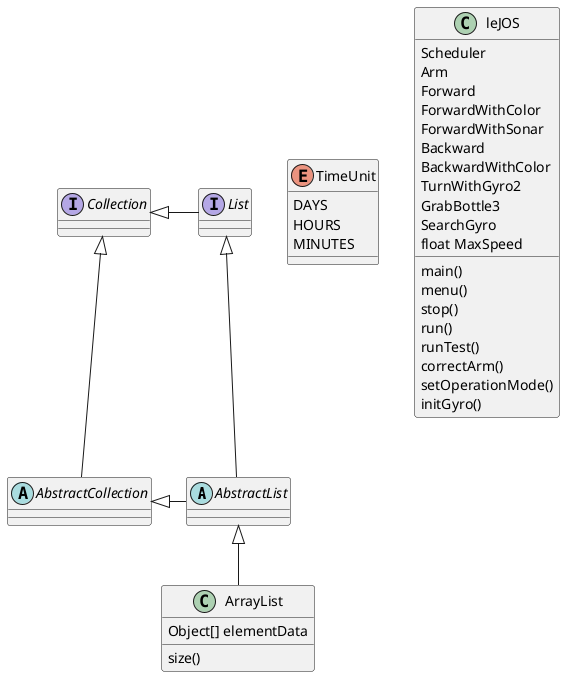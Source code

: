 @startuml

abstract class AbstractList
abstract AbstractCollection
interface List
interface Collection

List <|-- AbstractList
Collection <|-- AbstractCollection

Collection <|- List
AbstractCollection <|- AbstractList
AbstractList <|-- ArrayList

class ArrayList {
Object[] elementData
size()
}

enum TimeUnit {
DAYS
HOURS
MINUTES
}

class leJOS{
Scheduler
Arm
Forward
ForwardWithColor
ForwardWithSonar
Backward
BackwardWithColor
TurnWithGyro2
GrabBottle3
SearchGyro
float MaxSpeed
main()
menu()
stop()
run()
runTest()
correctArm()
setOperationMode()
initGyro()
}

@enduml